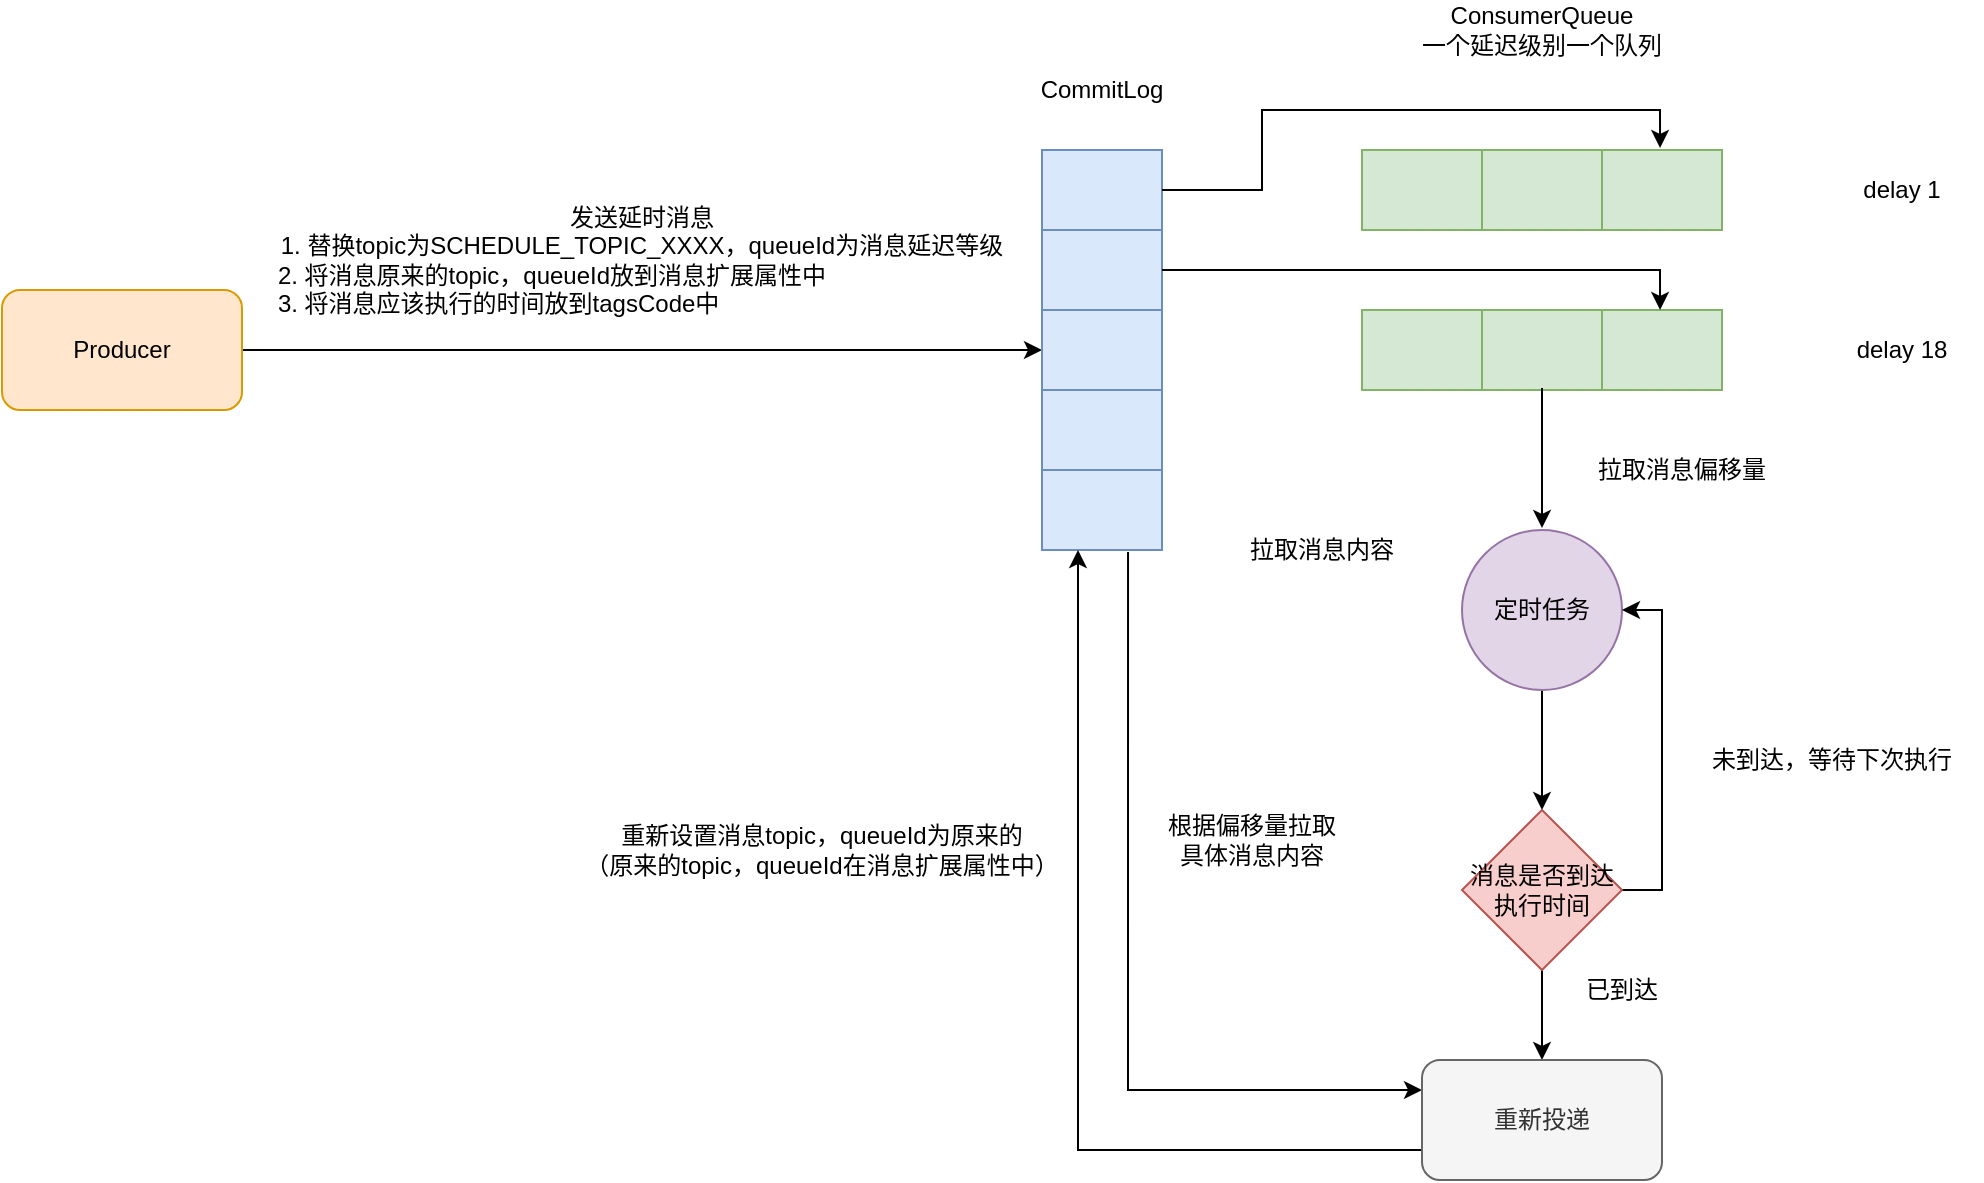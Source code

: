 <mxfile version="14.6.3" type="github">
  <diagram id="NQNQL-IsYVZrM8-REyhW" name="Page-1">
    <mxGraphModel dx="1773" dy="536" grid="1" gridSize="10" guides="1" tooltips="1" connect="1" arrows="1" fold="1" page="1" pageScale="1" pageWidth="827" pageHeight="1169" math="0" shadow="0">
      <root>
        <mxCell id="0" />
        <mxCell id="1" parent="0" />
        <mxCell id="EfNjIKd8hFoJNDSCU2aa-24" style="edgeStyle=orthogonalEdgeStyle;rounded=0;orthogonalLoop=1;jettySize=auto;html=1;exitX=1;exitY=0.5;exitDx=0;exitDy=0;entryX=0;entryY=0.5;entryDx=0;entryDy=0;" parent="1" source="EfNjIKd8hFoJNDSCU2aa-6" target="EfNjIKd8hFoJNDSCU2aa-8" edge="1">
          <mxGeometry relative="1" as="geometry" />
        </mxCell>
        <mxCell id="EfNjIKd8hFoJNDSCU2aa-6" value="Producer" style="rounded=1;whiteSpace=wrap;html=1;fillColor=#ffe6cc;strokeColor=#d79b00;" parent="1" vertex="1">
          <mxGeometry x="-50" y="170" width="120" height="60" as="geometry" />
        </mxCell>
        <mxCell id="EfNjIKd8hFoJNDSCU2aa-7" value="" style="shape=table;html=1;whiteSpace=wrap;startSize=0;container=1;collapsible=0;childLayout=tableLayout;fillColor=#dae8fc;strokeColor=#6c8ebf;" parent="1" vertex="1">
          <mxGeometry x="470" y="100" width="60" height="200" as="geometry" />
        </mxCell>
        <mxCell id="EfNjIKd8hFoJNDSCU2aa-22" style="shape=partialRectangle;html=1;whiteSpace=wrap;collapsible=0;dropTarget=0;pointerEvents=0;fillColor=none;top=0;left=0;bottom=0;right=0;points=[[0,0.5],[1,0.5]];portConstraint=eastwest;" parent="EfNjIKd8hFoJNDSCU2aa-7" vertex="1">
          <mxGeometry width="60" height="40" as="geometry" />
        </mxCell>
        <mxCell id="EfNjIKd8hFoJNDSCU2aa-23" style="shape=partialRectangle;html=1;whiteSpace=wrap;connectable=0;fillColor=none;top=0;left=0;bottom=0;right=0;overflow=hidden;" parent="EfNjIKd8hFoJNDSCU2aa-22" vertex="1">
          <mxGeometry width="60" height="40" as="geometry" />
        </mxCell>
        <mxCell id="EfNjIKd8hFoJNDSCU2aa-20" style="shape=partialRectangle;html=1;whiteSpace=wrap;collapsible=0;dropTarget=0;pointerEvents=0;fillColor=none;top=0;left=0;bottom=0;right=0;points=[[0,0.5],[1,0.5]];portConstraint=eastwest;" parent="EfNjIKd8hFoJNDSCU2aa-7" vertex="1">
          <mxGeometry y="40" width="60" height="40" as="geometry" />
        </mxCell>
        <mxCell id="EfNjIKd8hFoJNDSCU2aa-21" style="shape=partialRectangle;html=1;whiteSpace=wrap;connectable=0;fillColor=none;top=0;left=0;bottom=0;right=0;overflow=hidden;" parent="EfNjIKd8hFoJNDSCU2aa-20" vertex="1">
          <mxGeometry width="60" height="40" as="geometry" />
        </mxCell>
        <mxCell id="EfNjIKd8hFoJNDSCU2aa-8" value="" style="shape=partialRectangle;html=1;whiteSpace=wrap;collapsible=0;dropTarget=0;pointerEvents=0;fillColor=none;top=0;left=0;bottom=0;right=0;points=[[0,0.5],[1,0.5]];portConstraint=eastwest;" parent="EfNjIKd8hFoJNDSCU2aa-7" vertex="1">
          <mxGeometry y="80" width="60" height="40" as="geometry" />
        </mxCell>
        <mxCell id="EfNjIKd8hFoJNDSCU2aa-9" value="" style="shape=partialRectangle;html=1;whiteSpace=wrap;connectable=0;fillColor=none;top=0;left=0;bottom=0;right=0;overflow=hidden;" parent="EfNjIKd8hFoJNDSCU2aa-8" vertex="1">
          <mxGeometry width="60" height="40" as="geometry" />
        </mxCell>
        <mxCell id="EfNjIKd8hFoJNDSCU2aa-12" value="" style="shape=partialRectangle;html=1;whiteSpace=wrap;collapsible=0;dropTarget=0;pointerEvents=0;fillColor=none;top=0;left=0;bottom=0;right=0;points=[[0,0.5],[1,0.5]];portConstraint=eastwest;" parent="EfNjIKd8hFoJNDSCU2aa-7" vertex="1">
          <mxGeometry y="120" width="60" height="40" as="geometry" />
        </mxCell>
        <mxCell id="EfNjIKd8hFoJNDSCU2aa-13" value="" style="shape=partialRectangle;html=1;whiteSpace=wrap;connectable=0;fillColor=none;top=0;left=0;bottom=0;right=0;overflow=hidden;" parent="EfNjIKd8hFoJNDSCU2aa-12" vertex="1">
          <mxGeometry width="60" height="40" as="geometry" />
        </mxCell>
        <mxCell id="EfNjIKd8hFoJNDSCU2aa-16" value="" style="shape=partialRectangle;html=1;whiteSpace=wrap;collapsible=0;dropTarget=0;pointerEvents=0;fillColor=none;top=0;left=0;bottom=0;right=0;points=[[0,0.5],[1,0.5]];portConstraint=eastwest;" parent="EfNjIKd8hFoJNDSCU2aa-7" vertex="1">
          <mxGeometry y="160" width="60" height="40" as="geometry" />
        </mxCell>
        <mxCell id="EfNjIKd8hFoJNDSCU2aa-17" value="" style="shape=partialRectangle;html=1;whiteSpace=wrap;connectable=0;fillColor=none;top=0;left=0;bottom=0;right=0;overflow=hidden;" parent="EfNjIKd8hFoJNDSCU2aa-16" vertex="1">
          <mxGeometry width="60" height="40" as="geometry" />
        </mxCell>
        <mxCell id="EfNjIKd8hFoJNDSCU2aa-25" value="&lt;div&gt;发送延时消息&lt;/div&gt;&lt;div&gt;1. 替换topic为SCHEDULE_TOPIC_XXXX，queueId为消息延迟等级&lt;/div&gt;&lt;div&gt;2. 将消息原来的topic，queueId放到消息扩展属性中&amp;nbsp; &amp;nbsp; &amp;nbsp; &amp;nbsp; &amp;nbsp; &amp;nbsp; &amp;nbsp; &amp;nbsp; &amp;nbsp; &amp;nbsp; &amp;nbsp; &amp;nbsp; &amp;nbsp; &amp;nbsp;&lt;/div&gt;&lt;div&gt;3. 将消息应该执行的时间放到tagsCode中&amp;nbsp; &amp;nbsp; &amp;nbsp; &amp;nbsp; &amp;nbsp; &amp;nbsp; &amp;nbsp; &amp;nbsp; &amp;nbsp; &amp;nbsp; &amp;nbsp; &amp;nbsp; &amp;nbsp; &amp;nbsp; &amp;nbsp; &amp;nbsp; &amp;nbsp; &amp;nbsp; &amp;nbsp; &amp;nbsp; &amp;nbsp; &amp;nbsp;&lt;/div&gt;" style="text;html=1;strokeColor=none;fillColor=none;align=center;verticalAlign=middle;whiteSpace=wrap;rounded=0;" parent="1" vertex="1">
          <mxGeometry x="80" y="150" width="380" height="10" as="geometry" />
        </mxCell>
        <mxCell id="EfNjIKd8hFoJNDSCU2aa-26" value="CommitLog" style="text;html=1;strokeColor=none;fillColor=none;align=center;verticalAlign=middle;whiteSpace=wrap;rounded=0;" parent="1" vertex="1">
          <mxGeometry x="480" y="60" width="40" height="20" as="geometry" />
        </mxCell>
        <mxCell id="EfNjIKd8hFoJNDSCU2aa-28" value="" style="shape=table;html=1;whiteSpace=wrap;startSize=0;container=1;collapsible=0;childLayout=tableLayout;fillColor=#d5e8d4;strokeColor=#82b366;" parent="1" vertex="1">
          <mxGeometry x="630" y="100" width="180" height="40" as="geometry" />
        </mxCell>
        <mxCell id="EfNjIKd8hFoJNDSCU2aa-29" value="" style="shape=partialRectangle;html=1;whiteSpace=wrap;collapsible=0;dropTarget=0;pointerEvents=0;fillColor=none;top=0;left=0;bottom=0;right=0;points=[[0,0.5],[1,0.5]];portConstraint=eastwest;" parent="EfNjIKd8hFoJNDSCU2aa-28" vertex="1">
          <mxGeometry width="180" height="40" as="geometry" />
        </mxCell>
        <mxCell id="EfNjIKd8hFoJNDSCU2aa-30" value="" style="shape=partialRectangle;html=1;whiteSpace=wrap;connectable=0;fillColor=none;top=0;left=0;bottom=0;right=0;overflow=hidden;" parent="EfNjIKd8hFoJNDSCU2aa-29" vertex="1">
          <mxGeometry width="60" height="40" as="geometry" />
        </mxCell>
        <mxCell id="EfNjIKd8hFoJNDSCU2aa-31" value="" style="shape=partialRectangle;html=1;whiteSpace=wrap;connectable=0;fillColor=none;top=0;left=0;bottom=0;right=0;overflow=hidden;" parent="EfNjIKd8hFoJNDSCU2aa-29" vertex="1">
          <mxGeometry x="60" width="60" height="40" as="geometry" />
        </mxCell>
        <mxCell id="EfNjIKd8hFoJNDSCU2aa-32" value="" style="shape=partialRectangle;html=1;whiteSpace=wrap;connectable=0;fillColor=none;top=0;left=0;bottom=0;right=0;overflow=hidden;" parent="EfNjIKd8hFoJNDSCU2aa-29" vertex="1">
          <mxGeometry x="120" width="60" height="40" as="geometry" />
        </mxCell>
        <mxCell id="EfNjIKd8hFoJNDSCU2aa-41" value="" style="shape=table;html=1;whiteSpace=wrap;startSize=0;container=1;collapsible=0;childLayout=tableLayout;fillColor=#d5e8d4;strokeColor=#82b366;" parent="1" vertex="1">
          <mxGeometry x="630" y="180" width="180" height="40" as="geometry" />
        </mxCell>
        <mxCell id="EfNjIKd8hFoJNDSCU2aa-42" value="" style="shape=partialRectangle;html=1;whiteSpace=wrap;collapsible=0;dropTarget=0;pointerEvents=0;fillColor=none;top=0;left=0;bottom=0;right=0;points=[[0,0.5],[1,0.5]];portConstraint=eastwest;" parent="EfNjIKd8hFoJNDSCU2aa-41" vertex="1">
          <mxGeometry width="180" height="40" as="geometry" />
        </mxCell>
        <mxCell id="EfNjIKd8hFoJNDSCU2aa-43" value="" style="shape=partialRectangle;html=1;whiteSpace=wrap;connectable=0;fillColor=none;top=0;left=0;bottom=0;right=0;overflow=hidden;" parent="EfNjIKd8hFoJNDSCU2aa-42" vertex="1">
          <mxGeometry width="60" height="40" as="geometry" />
        </mxCell>
        <mxCell id="EfNjIKd8hFoJNDSCU2aa-44" value="" style="shape=partialRectangle;html=1;whiteSpace=wrap;connectable=0;fillColor=none;top=0;left=0;bottom=0;right=0;overflow=hidden;" parent="EfNjIKd8hFoJNDSCU2aa-42" vertex="1">
          <mxGeometry x="60" width="60" height="40" as="geometry" />
        </mxCell>
        <mxCell id="EfNjIKd8hFoJNDSCU2aa-45" value="" style="shape=partialRectangle;html=1;whiteSpace=wrap;connectable=0;fillColor=none;top=0;left=0;bottom=0;right=0;overflow=hidden;" parent="EfNjIKd8hFoJNDSCU2aa-42" vertex="1">
          <mxGeometry x="120" width="60" height="40" as="geometry" />
        </mxCell>
        <mxCell id="EfNjIKd8hFoJNDSCU2aa-46" value="ConsumerQueue&lt;br&gt;一个延迟级别一个队列" style="text;html=1;strokeColor=none;fillColor=none;align=center;verticalAlign=middle;whiteSpace=wrap;rounded=0;" parent="1" vertex="1">
          <mxGeometry x="610" y="30" width="220" height="20" as="geometry" />
        </mxCell>
        <mxCell id="EfNjIKd8hFoJNDSCU2aa-47" value="delay 1" style="text;html=1;strokeColor=none;fillColor=none;align=center;verticalAlign=middle;whiteSpace=wrap;rounded=0;" parent="1" vertex="1">
          <mxGeometry x="860" y="110" width="80" height="20" as="geometry" />
        </mxCell>
        <mxCell id="EfNjIKd8hFoJNDSCU2aa-48" value="delay 18" style="text;html=1;strokeColor=none;fillColor=none;align=center;verticalAlign=middle;whiteSpace=wrap;rounded=0;" parent="1" vertex="1">
          <mxGeometry x="860" y="190" width="80" height="20" as="geometry" />
        </mxCell>
        <mxCell id="EfNjIKd8hFoJNDSCU2aa-52" style="edgeStyle=orthogonalEdgeStyle;rounded=0;orthogonalLoop=1;jettySize=auto;html=1;exitX=1;exitY=0.5;exitDx=0;exitDy=0;entryX=0.828;entryY=-0.025;entryDx=0;entryDy=0;entryPerimeter=0;" parent="1" source="EfNjIKd8hFoJNDSCU2aa-22" target="EfNjIKd8hFoJNDSCU2aa-29" edge="1">
          <mxGeometry relative="1" as="geometry" />
        </mxCell>
        <mxCell id="EfNjIKd8hFoJNDSCU2aa-53" style="edgeStyle=orthogonalEdgeStyle;rounded=0;orthogonalLoop=1;jettySize=auto;html=1;exitX=1;exitY=0.5;exitDx=0;exitDy=0;entryX=0.828;entryY=0;entryDx=0;entryDy=0;entryPerimeter=0;" parent="1" source="EfNjIKd8hFoJNDSCU2aa-20" target="EfNjIKd8hFoJNDSCU2aa-42" edge="1">
          <mxGeometry relative="1" as="geometry" />
        </mxCell>
        <mxCell id="EfNjIKd8hFoJNDSCU2aa-58" style="edgeStyle=orthogonalEdgeStyle;rounded=0;orthogonalLoop=1;jettySize=auto;html=1;exitX=0.5;exitY=0;exitDx=0;exitDy=0;startArrow=classic;startFill=1;endArrow=none;endFill=0;" parent="1" edge="1">
          <mxGeometry relative="1" as="geometry">
            <mxPoint x="720" y="219" as="targetPoint" />
            <mxPoint x="720" y="289" as="sourcePoint" />
          </mxGeometry>
        </mxCell>
        <mxCell id="EfNjIKd8hFoJNDSCU2aa-65" style="edgeStyle=orthogonalEdgeStyle;rounded=0;orthogonalLoop=1;jettySize=auto;html=1;exitX=0.5;exitY=1;exitDx=0;exitDy=0;entryX=0.5;entryY=0;entryDx=0;entryDy=0;" parent="1" source="EfNjIKd8hFoJNDSCU2aa-54" target="EfNjIKd8hFoJNDSCU2aa-64" edge="1">
          <mxGeometry relative="1" as="geometry" />
        </mxCell>
        <mxCell id="EfNjIKd8hFoJNDSCU2aa-54" value="定时任务" style="ellipse;whiteSpace=wrap;html=1;aspect=fixed;fillColor=#e1d5e7;strokeColor=#9673a6;" parent="1" vertex="1">
          <mxGeometry x="680" y="290" width="80" height="80" as="geometry" />
        </mxCell>
        <mxCell id="EfNjIKd8hFoJNDSCU2aa-67" style="edgeStyle=orthogonalEdgeStyle;rounded=0;orthogonalLoop=1;jettySize=auto;html=1;exitX=1;exitY=0.5;exitDx=0;exitDy=0;entryX=1;entryY=0.5;entryDx=0;entryDy=0;" parent="1" source="EfNjIKd8hFoJNDSCU2aa-64" target="EfNjIKd8hFoJNDSCU2aa-54" edge="1">
          <mxGeometry relative="1" as="geometry" />
        </mxCell>
        <mxCell id="-DXZLvyKEFGeLmnr95ct-6" style="edgeStyle=orthogonalEdgeStyle;rounded=0;orthogonalLoop=1;jettySize=auto;html=1;exitX=0.5;exitY=1;exitDx=0;exitDy=0;entryX=0.5;entryY=0;entryDx=0;entryDy=0;startArrow=none;startFill=0;endArrow=classic;endFill=1;" edge="1" parent="1" source="EfNjIKd8hFoJNDSCU2aa-64" target="-DXZLvyKEFGeLmnr95ct-3">
          <mxGeometry relative="1" as="geometry" />
        </mxCell>
        <mxCell id="EfNjIKd8hFoJNDSCU2aa-64" value="消息是否到达执行时间" style="rhombus;whiteSpace=wrap;html=1;fillColor=#f8cecc;strokeColor=#b85450;" parent="1" vertex="1">
          <mxGeometry x="680" y="430" width="80" height="80" as="geometry" />
        </mxCell>
        <mxCell id="EfNjIKd8hFoJNDSCU2aa-68" value="未到达，等待下次执行" style="text;html=1;strokeColor=none;fillColor=none;align=center;verticalAlign=middle;whiteSpace=wrap;rounded=0;" parent="1" vertex="1">
          <mxGeometry x="790" y="390" width="150" height="30" as="geometry" />
        </mxCell>
        <mxCell id="EfNjIKd8hFoJNDSCU2aa-71" value="拉取消息偏移量" style="text;html=1;strokeColor=none;fillColor=none;align=center;verticalAlign=middle;whiteSpace=wrap;rounded=0;" parent="1" vertex="1">
          <mxGeometry x="730" y="250" width="120" height="20" as="geometry" />
        </mxCell>
        <mxCell id="EfNjIKd8hFoJNDSCU2aa-72" value="拉取消息内容" style="text;html=1;strokeColor=none;fillColor=none;align=center;verticalAlign=middle;whiteSpace=wrap;rounded=0;" parent="1" vertex="1">
          <mxGeometry x="550" y="290" width="120" height="20" as="geometry" />
        </mxCell>
        <mxCell id="EfNjIKd8hFoJNDSCU2aa-73" value="&lt;div&gt;重新设置消息topic，queueId为原来的&lt;/div&gt;&lt;div&gt;（原来的topic，queueId在消息扩展属性中）&lt;/div&gt;" style="text;html=1;strokeColor=none;fillColor=none;align=center;verticalAlign=middle;whiteSpace=wrap;rounded=0;" parent="1" vertex="1">
          <mxGeometry x="220" y="430" width="280" height="40" as="geometry" />
        </mxCell>
        <mxCell id="-DXZLvyKEFGeLmnr95ct-8" style="edgeStyle=orthogonalEdgeStyle;rounded=0;orthogonalLoop=1;jettySize=auto;html=1;exitX=0;exitY=0.25;exitDx=0;exitDy=0;entryX=0.717;entryY=1.025;entryDx=0;entryDy=0;entryPerimeter=0;startArrow=classic;startFill=1;endArrow=none;endFill=0;" edge="1" parent="1" source="-DXZLvyKEFGeLmnr95ct-3" target="EfNjIKd8hFoJNDSCU2aa-16">
          <mxGeometry relative="1" as="geometry" />
        </mxCell>
        <mxCell id="-DXZLvyKEFGeLmnr95ct-9" style="edgeStyle=orthogonalEdgeStyle;rounded=0;orthogonalLoop=1;jettySize=auto;html=1;exitX=0;exitY=0.75;exitDx=0;exitDy=0;entryX=0.3;entryY=1;entryDx=0;entryDy=0;entryPerimeter=0;startArrow=none;startFill=0;endArrow=classic;endFill=1;" edge="1" parent="1" source="-DXZLvyKEFGeLmnr95ct-3" target="EfNjIKd8hFoJNDSCU2aa-16">
          <mxGeometry relative="1" as="geometry" />
        </mxCell>
        <mxCell id="-DXZLvyKEFGeLmnr95ct-3" value="重新投递" style="rounded=1;whiteSpace=wrap;html=1;fillColor=#f5f5f5;strokeColor=#666666;fontColor=#333333;" vertex="1" parent="1">
          <mxGeometry x="660" y="555" width="120" height="60" as="geometry" />
        </mxCell>
        <mxCell id="-DXZLvyKEFGeLmnr95ct-7" value="已到达" style="text;html=1;strokeColor=none;fillColor=none;align=center;verticalAlign=middle;whiteSpace=wrap;rounded=0;" vertex="1" parent="1">
          <mxGeometry x="740" y="510" width="40" height="20" as="geometry" />
        </mxCell>
        <mxCell id="-DXZLvyKEFGeLmnr95ct-10" value="根据偏移量拉取&lt;br&gt;具体消息内容" style="text;html=1;strokeColor=none;fillColor=none;align=center;verticalAlign=middle;whiteSpace=wrap;rounded=0;" vertex="1" parent="1">
          <mxGeometry x="530" y="430" width="90" height="30" as="geometry" />
        </mxCell>
      </root>
    </mxGraphModel>
  </diagram>
</mxfile>
